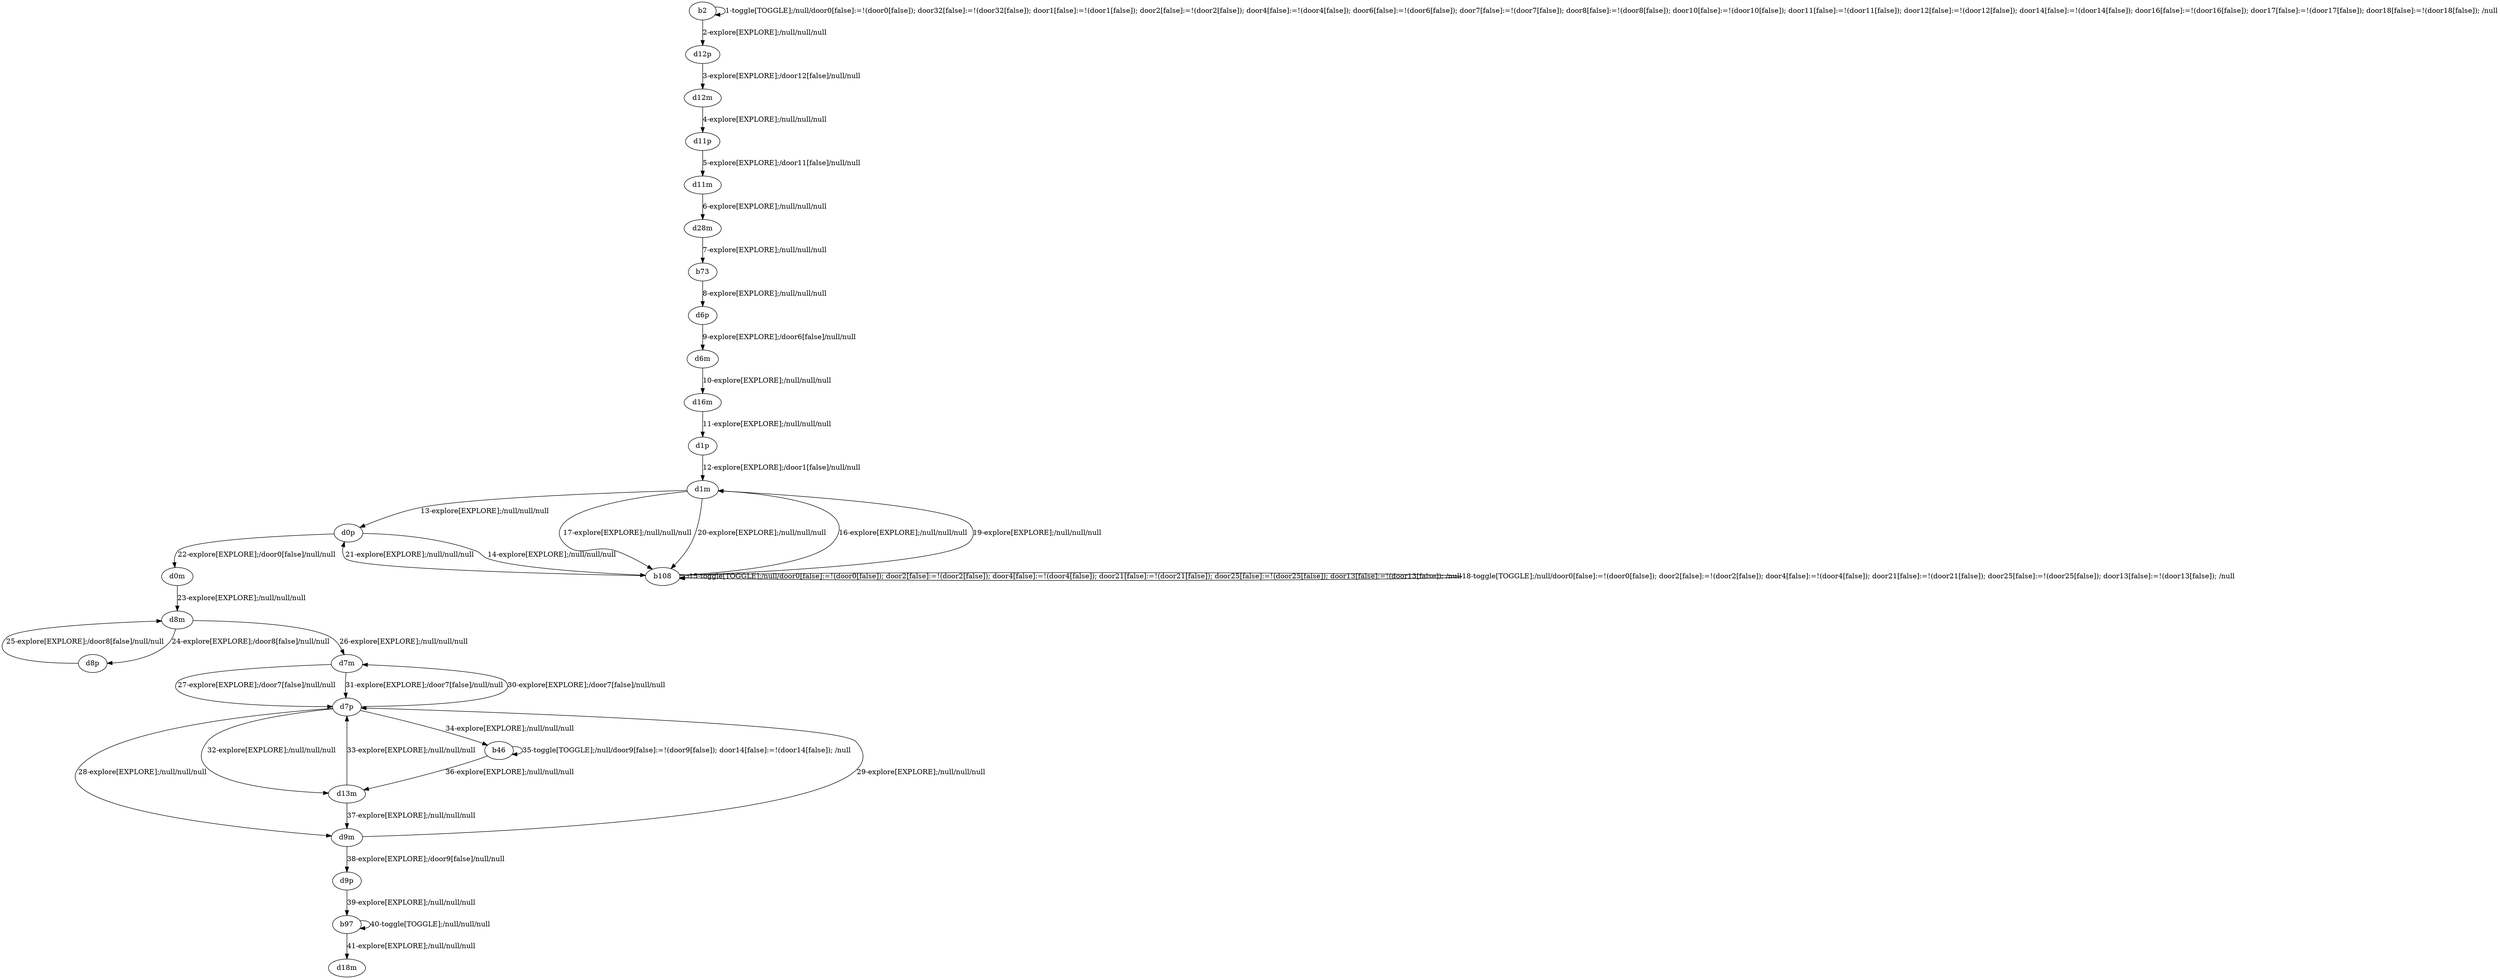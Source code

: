 # Total number of goals covered by this test: 1
# b97 --> b97

digraph g {
"b2" -> "b2" [label = "1-toggle[TOGGLE];/null/door0[false]:=!(door0[false]); door32[false]:=!(door32[false]); door1[false]:=!(door1[false]); door2[false]:=!(door2[false]); door4[false]:=!(door4[false]); door6[false]:=!(door6[false]); door7[false]:=!(door7[false]); door8[false]:=!(door8[false]); door10[false]:=!(door10[false]); door11[false]:=!(door11[false]); door12[false]:=!(door12[false]); door14[false]:=!(door14[false]); door16[false]:=!(door16[false]); door17[false]:=!(door17[false]); door18[false]:=!(door18[false]); /null"];
"b2" -> "d12p" [label = "2-explore[EXPLORE];/null/null/null"];
"d12p" -> "d12m" [label = "3-explore[EXPLORE];/door12[false]/null/null"];
"d12m" -> "d11p" [label = "4-explore[EXPLORE];/null/null/null"];
"d11p" -> "d11m" [label = "5-explore[EXPLORE];/door11[false]/null/null"];
"d11m" -> "d28m" [label = "6-explore[EXPLORE];/null/null/null"];
"d28m" -> "b73" [label = "7-explore[EXPLORE];/null/null/null"];
"b73" -> "d6p" [label = "8-explore[EXPLORE];/null/null/null"];
"d6p" -> "d6m" [label = "9-explore[EXPLORE];/door6[false]/null/null"];
"d6m" -> "d16m" [label = "10-explore[EXPLORE];/null/null/null"];
"d16m" -> "d1p" [label = "11-explore[EXPLORE];/null/null/null"];
"d1p" -> "d1m" [label = "12-explore[EXPLORE];/door1[false]/null/null"];
"d1m" -> "d0p" [label = "13-explore[EXPLORE];/null/null/null"];
"d0p" -> "b108" [label = "14-explore[EXPLORE];/null/null/null"];
"b108" -> "b108" [label = "15-toggle[TOGGLE];/null/door0[false]:=!(door0[false]); door2[false]:=!(door2[false]); door4[false]:=!(door4[false]); door21[false]:=!(door21[false]); door25[false]:=!(door25[false]); door13[false]:=!(door13[false]); /null"];
"b108" -> "d1m" [label = "16-explore[EXPLORE];/null/null/null"];
"d1m" -> "b108" [label = "17-explore[EXPLORE];/null/null/null"];
"b108" -> "b108" [label = "18-toggle[TOGGLE];/null/door0[false]:=!(door0[false]); door2[false]:=!(door2[false]); door4[false]:=!(door4[false]); door21[false]:=!(door21[false]); door25[false]:=!(door25[false]); door13[false]:=!(door13[false]); /null"];
"b108" -> "d1m" [label = "19-explore[EXPLORE];/null/null/null"];
"d1m" -> "b108" [label = "20-explore[EXPLORE];/null/null/null"];
"b108" -> "d0p" [label = "21-explore[EXPLORE];/null/null/null"];
"d0p" -> "d0m" [label = "22-explore[EXPLORE];/door0[false]/null/null"];
"d0m" -> "d8m" [label = "23-explore[EXPLORE];/null/null/null"];
"d8m" -> "d8p" [label = "24-explore[EXPLORE];/door8[false]/null/null"];
"d8p" -> "d8m" [label = "25-explore[EXPLORE];/door8[false]/null/null"];
"d8m" -> "d7m" [label = "26-explore[EXPLORE];/null/null/null"];
"d7m" -> "d7p" [label = "27-explore[EXPLORE];/door7[false]/null/null"];
"d7p" -> "d9m" [label = "28-explore[EXPLORE];/null/null/null"];
"d9m" -> "d7p" [label = "29-explore[EXPLORE];/null/null/null"];
"d7p" -> "d7m" [label = "30-explore[EXPLORE];/door7[false]/null/null"];
"d7m" -> "d7p" [label = "31-explore[EXPLORE];/door7[false]/null/null"];
"d7p" -> "d13m" [label = "32-explore[EXPLORE];/null/null/null"];
"d13m" -> "d7p" [label = "33-explore[EXPLORE];/null/null/null"];
"d7p" -> "b46" [label = "34-explore[EXPLORE];/null/null/null"];
"b46" -> "b46" [label = "35-toggle[TOGGLE];/null/door9[false]:=!(door9[false]); door14[false]:=!(door14[false]); /null"];
"b46" -> "d13m" [label = "36-explore[EXPLORE];/null/null/null"];
"d13m" -> "d9m" [label = "37-explore[EXPLORE];/null/null/null"];
"d9m" -> "d9p" [label = "38-explore[EXPLORE];/door9[false]/null/null"];
"d9p" -> "b97" [label = "39-explore[EXPLORE];/null/null/null"];
"b97" -> "b97" [label = "40-toggle[TOGGLE];/null/null/null"];
"b97" -> "d18m" [label = "41-explore[EXPLORE];/null/null/null"];
}